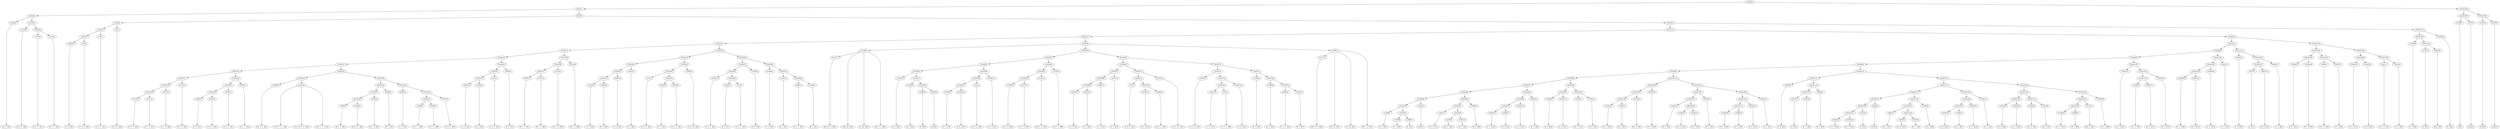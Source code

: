 digraph sample{
"L3561(0)"->"[D  F  G](0)"
"L1733(0)"->"[D  E  F  G](0)"
"L1733(1)"->"[D  E  F  G](1)"
"L1733(2)"->"[D  E  F  G](2)"
"L5222(4)"->"L1733(1)"
"L5222(4)"->"L1733(2)"
"L5222(3)"->"L1733(0)"
"L5222(3)"->"L5222(4)"
"L5222(2)"->"L3561(0)"
"L5222(2)"->"L5222(3)"
"L2544(0)"->"[C  E  G](0)"
"L31(0)"->"[C  D  E  G](0)"
"L5222(8)"->"L2544(0)"
"L5222(8)"->"L31(0)"
"L31(1)"->"[C  D  E  G](1)"
"L5222(7)"->"L5222(8)"
"L5222(7)"->"L31(1)"
"L31(2)"->"[C  D  E  G](2)"
"L5222(6)"->"L5222(7)"
"L5222(6)"->"L31(2)"
"L4731(0)"->"[D  F  G  B](0)"
"L4731(1)"->"[D  F  G  B](1)"
"L5222(19)"->"L4731(0)"
"L5222(19)"->"L4731(1)"
"L4731(2)"->"[D  F  G  B](2)"
"L5222(18)"->"L5222(19)"
"L5222(18)"->"L4731(2)"
"L4731(3)"->"[D  F  G  B](3)"
"L5222(17)"->"L5222(18)"
"L5222(17)"->"L4731(3)"
"L2544(1)"->"[C  E  G](1)"
"L2901(0)"->"[C  E  F  G](0)"
"L5222(22)"->"L2544(1)"
"L5222(22)"->"L2901(0)"
"L2901(1)"->"[C  E  F  G](1)"
"L5222(21)"->"L5222(22)"
"L5222(21)"->"L2901(1)"
"L2901(2)"->"[C  E  F  G](2)"
"L5222(20)"->"L5222(21)"
"L5222(20)"->"L2901(2)"
"L5222(16)"->"L5222(17)"
"L5222(16)"->"L5222(20)"
"L4365(0)"->"[Cis  E  G  A](0)"
"L1921(0)"->"[Cis  E  F  G  A](0)"
"L1921(0)"->"[Cis  Dis  E  G  A](0)"
"L1921(0)"->"[Cis  E  F  G  A](1)"
"L5222(24)"->"L4365(0)"
"L5222(24)"->"L1921(0)"
"L4398(0)"->"[D  E  F  A](0)"
"L2526(0)"->"[Cis  D  F  A](0)"
"L5222(28)"->"L4398(0)"
"L5222(28)"->"L2526(0)"
"L4537(0)"->"[D  F  A  B](0)"
"L5222(27)"->"L5222(28)"
"L5222(27)"->"L4537(0)"
"L4388(0)"->"[D  F  A](0)"
"L5222(26)"->"L5222(27)"
"L5222(26)"->"L4388(0)"
"L2544(2)"->"[C  E  G](2)"
"L4660(0)"->"[C  E  G  B](0)"
"L4760(0)"->"[E  F  G  B](0)"
"L5222(31)"->"L4660(0)"
"L5222(31)"->"L4760(0)"
"L4731(4)"->"[D  F  G  B](4)"
"L5222(30)"->"L5222(31)"
"L5222(30)"->"L4731(4)"
"L5222(29)"->"L2544(2)"
"L5222(29)"->"L5222(30)"
"L5222(25)"->"L5222(26)"
"L5222(25)"->"L5222(29)"
"L5222(23)"->"L5222(24)"
"L5222(23)"->"L5222(25)"
"L5222(15)"->"L5222(16)"
"L5222(15)"->"L5222(23)"
"L2544(3)"->"[C  E  G](3)"
"L2544(4)"->"[C  E  G](4)"
"L5222(34)"->"L2544(3)"
"L5222(34)"->"L2544(4)"
"L31(3)"->"[C  D  E  G](3)"
"L5222(33)"->"L5222(34)"
"L5222(33)"->"L31(3)"
"L2544(5)"->"[C  E  G](5)"
"L5222(32)"->"L5222(33)"
"L5222(32)"->"L2544(5)"
"L5222(14)"->"L5222(15)"
"L5222(14)"->"L5222(32)"
"L4760(1)"->"[E  F  G  B](1)"
"L4731(5)"->"[D  F  G  B](5)"
"L5222(37)"->"L4760(1)"
"L5222(37)"->"L4731(5)"
"L5116(0)"->"[Cis  F  G  B](0)"
"L5222(36)"->"L5222(37)"
"L5222(36)"->"L5116(0)"
"L4731(6)"->"[D  F  G  B](6)"
"L5222(35)"->"L5222(36)"
"L5222(35)"->"L4731(6)"
"L5222(13)"->"L5222(14)"
"L5222(13)"->"L5222(35)"
"L4130(0)"->"[C  F  G](0)"
"L3811(0)"->"[F  G  B](0)"
"L5222(42)"->"L4130(0)"
"L5222(42)"->"L3811(0)"
"L4667(0)"->"[F  G  A](0)"
"L5222(41)"->"L5222(42)"
"L5222(41)"->"L4667(0)"
"L3811(1)"->"[F  G  B](1)"
"L5222(40)"->"L5222(41)"
"L5222(40)"->"L3811(1)"
"L31(4)"->"[C  D  E  G](4)"
"L2544(6)"->"[C  E  G](6)"
"L2238(0)"->"[C  E  G  A](0)"
"L5222(45)"->"L2544(6)"
"L5222(45)"->"L2238(0)"
"L5222(44)"->"L31(4)"
"L5222(44)"->"L5222(45)"
"L2782(0)"->"[C  E  Fis  G](0)"
"L5222(43)"->"L5222(44)"
"L5222(43)"->"L2782(0)"
"L5222(39)"->"L5222(40)"
"L5222(39)"->"L5222(43)"
"L2238(1)"->"[C  E  G  A](1)"
"L2544(7)"->"[C  E  G](7)"
"L31(5)"->"[C  D  E  G](5)"
"L5222(49)"->"L2544(7)"
"L5222(49)"->"L31(5)"
"L5222(48)"->"L2238(1)"
"L5222(48)"->"L5222(49)"
"L2544(8)"->"[C  E  G](8)"
"L5222(47)"->"L5222(48)"
"L5222(47)"->"L2544(8)"
"L1300(0)"->"[E  G  B](0)"
"L1300(1)"->"[E  G  B](1)"
"L4660(1)"->"[C  E  G  B](1)"
"L1300(2)"->"[E  G  B](2)"
"L5222(52)"->"L4660(1)"
"L5222(52)"->"L1300(2)"
"L5222(51)"->"L1300(1)"
"L5222(51)"->"L5222(52)"
"L5222(50)"->"L1300(0)"
"L5222(50)"->"L5222(51)"
"L5222(46)"->"L5222(47)"
"L5222(46)"->"L5222(50)"
"L5222(38)"->"L5222(39)"
"L5222(38)"->"L5222(46)"
"L5222(12)"->"L5222(13)"
"L5222(12)"->"L5222(38)"
"L5131(0)"->"[Dis  Fis  A  B](0)"
"L5148(0)"->"[Dis  Ais  B](0)"
"L5148(0)"->"[C  Dis  B](0)"
"L5148(0)"->"L5131(0)"
"L5148(0)"->"[Fis  G  A  B](0)"
"L1300(3)"->"[E  G  B](3)"
"L1300(4)"->"[E  G  B](4)"
"L3099(0)"->"[E  G](0)"
"L2185(0)"->"[rest](0)"
"L5222(58)"->"L3099(0)"
"L5222(58)"->"L2185(0)"
"L5222(57)"->"L1300(4)"
"L5222(57)"->"L5222(58)"
"L5222(56)"->"L1300(3)"
"L5222(56)"->"L5222(57)"
"L2544(9)"->"[C  E  G](9)"
"L2544(10)"->"[C  E  G](10)"
"L5222(61)"->"L2544(9)"
"L5222(61)"->"L2544(10)"
"L31(6)"->"[C  D  E  G](6)"
"L5222(60)"->"L5222(61)"
"L5222(60)"->"L31(6)"
"L2544(11)"->"[C  E  G](11)"
"L5222(59)"->"L5222(60)"
"L5222(59)"->"L2544(11)"
"L5222(55)"->"L5222(56)"
"L5222(55)"->"L5222(59)"
"L4760(2)"->"[E  F  G  B](2)"
"L4731(7)"->"[D  F  G  B](7)"
"L5222(64)"->"L4760(2)"
"L5222(64)"->"L4731(7)"
"L5116(1)"->"[Cis  F  G  B](1)"
"L5222(63)"->"L5222(64)"
"L5222(63)"->"L5116(1)"
"L4731(8)"->"[D  F  G  B](8)"
"L5222(62)"->"L5222(63)"
"L5222(62)"->"L4731(8)"
"L5222(54)"->"L5222(55)"
"L5222(54)"->"L5222(62)"
"L4130(1)"->"[C  F  G](1)"
"L3811(2)"->"[F  G  B](2)"
"L5222(69)"->"L4130(1)"
"L5222(69)"->"L3811(2)"
"L4667(1)"->"[F  G  A](1)"
"L5222(68)"->"L5222(69)"
"L5222(68)"->"L4667(1)"
"L3811(3)"->"[F  G  B](3)"
"L5222(67)"->"L5222(68)"
"L5222(67)"->"L3811(3)"
"L31(7)"->"[C  D  E  G](7)"
"L2544(12)"->"[C  E  G](12)"
"L2238(2)"->"[C  E  G  A](2)"
"L5222(72)"->"L2544(12)"
"L5222(72)"->"L2238(2)"
"L5222(71)"->"L31(7)"
"L5222(71)"->"L5222(72)"
"L2782(1)"->"[C  E  Fis  G](1)"
"L5222(70)"->"L5222(71)"
"L5222(70)"->"L2782(1)"
"L5222(66)"->"L5222(67)"
"L5222(66)"->"L5222(70)"
"L2238(3)"->"[C  E  G  A](3)"
"L2544(13)"->"[C  E  G](13)"
"L31(8)"->"[C  D  E  G](8)"
"L5222(76)"->"L2544(13)"
"L5222(76)"->"L31(8)"
"L2544(14)"->"[C  E  G](14)"
"L5222(75)"->"L5222(76)"
"L5222(75)"->"L2544(14)"
"L5222(74)"->"L2238(3)"
"L5222(74)"->"L5222(75)"
"L1300(5)"->"[E  G  B](5)"
"L1300(6)"->"[E  G  B](6)"
"L4660(2)"->"[C  E  G  B](2)"
"L1300(7)"->"[E  G  B](7)"
"L5222(79)"->"L4660(2)"
"L5222(79)"->"L1300(7)"
"L5222(78)"->"L1300(6)"
"L5222(78)"->"L5222(79)"
"L5222(77)"->"L1300(5)"
"L5222(77)"->"L5222(78)"
"L5222(73)"->"L5222(74)"
"L5222(73)"->"L5222(77)"
"L5222(65)"->"L5222(66)"
"L5222(65)"->"L5222(73)"
"L5222(53)"->"L5222(54)"
"L5222(53)"->"L5222(65)"
"L5131(1)"->"[Dis  Fis  A  B](1)"
"L5148(1)"->"[Dis  Ais  B](1)"
"L5148(1)"->"[C  Dis  B](1)"
"L5148(1)"->"L5131(1)"
"L5148(1)"->"[Fis  G  A  B](1)"
"L4572(0)"->"L5148(0)"
"L4572(0)"->"L5222(53)"
"L4572(0)"->"L5148(1)"
"L5222(11)"->"L5222(12)"
"L5222(11)"->"L4572(0)"
"L1300(8)"->"[E  G  B](8)"
"L1300(9)"->"[E  G  B](9)"
"L3099(1)"->"[E  G](1)"
"L5222(91)"->"L1300(9)"
"L5222(91)"->"L3099(1)"
"L5222(90)"->"L1300(8)"
"L5222(90)"->"L5222(91)"
"L2185(1)"->"[rest](1)"
"L5222(89)"->"L5222(90)"
"L5222(89)"->"L2185(1)"
"L3561(1)"->"[D  F  G](1)"
"L3258(0)"->"[Cis  E  G](0)"
"L3561(2)"->"[D  F  G](2)"
"L5222(94)"->"L3258(0)"
"L5222(94)"->"L3561(2)"
"L5222(93)"->"L3561(1)"
"L5222(93)"->"L5222(94)"
"L1895(0)"->"[D  G  B](0)"
"L5222(92)"->"L5222(93)"
"L5222(92)"->"L1895(0)"
"L5222(88)"->"L5222(89)"
"L5222(88)"->"L5222(92)"
"L2544(15)"->"[C  E  G](15)"
"L1895(1)"->"[D  G  B](1)"
"L5222(97)"->"L2544(15)"
"L5222(97)"->"L1895(1)"
"L2544(16)"->"[C  E  G](16)"
"L5222(96)"->"L5222(97)"
"L5222(96)"->"L2544(16)"
"L3081(0)"->"[C  G  A](0)"
"L5222(95)"->"L5222(96)"
"L5222(95)"->"L3081(0)"
"L5222(87)"->"L5222(88)"
"L5222(87)"->"L5222(95)"
"L1895(2)"->"[D  G  B](2)"
"L2544(17)"->"[C  E  G](17)"
"L5222(99)"->"L1895(2)"
"L5222(99)"->"L2544(17)"
"L3258(1)"->"[Cis  E  G](1)"
"L3561(3)"->"[D  F  G](3)"
"L5222(100)"->"L3258(1)"
"L5222(100)"->"L3561(3)"
"L5222(98)"->"L5222(99)"
"L5222(98)"->"L5222(100)"
"L5222(86)"->"L5222(87)"
"L5222(86)"->"L5222(98)"
"L2544(18)"->"[C  E  G](18)"
"L1895(3)"->"[D  G  B](3)"
"L5222(104)"->"L2544(18)"
"L5222(104)"->"L1895(3)"
"L2772(0)"->"[Dis  G  B](0)"
"L5222(103)"->"L5222(104)"
"L5222(103)"->"L2772(0)"
"L2544(19)"->"[C  E  G](19)"
"L5222(102)"->"L5222(103)"
"L5222(102)"->"L2544(19)"
"L3561(4)"->"[D  F  G](4)"
"L3258(2)"->"[Cis  E  G](2)"
"L3561(5)"->"[D  F  G](5)"
"L5222(108)"->"L3258(2)"
"L5222(108)"->"L3561(5)"
"L5222(107)"->"L3561(4)"
"L5222(107)"->"L5222(108)"
"L1895(4)"->"[D  G  B](4)"
"L5222(106)"->"L5222(107)"
"L5222(106)"->"L1895(4)"
"L2544(20)"->"[C  E  G](20)"
"L1895(5)"->"[D  G  B](5)"
"L5222(111)"->"L2544(20)"
"L5222(111)"->"L1895(5)"
"L2544(21)"->"[C  E  G](21)"
"L5222(110)"->"L5222(111)"
"L5222(110)"->"L2544(21)"
"L3081(1)"->"[C  G  A](1)"
"L5222(109)"->"L5222(110)"
"L5222(109)"->"L3081(1)"
"L5222(105)"->"L5222(106)"
"L5222(105)"->"L5222(109)"
"L5222(101)"->"L5222(102)"
"L5222(101)"->"L5222(105)"
"L5222(85)"->"L5222(86)"
"L5222(85)"->"L5222(101)"
"L2645(0)"->"[C  D  B](0)"
"L3917(0)"->"[D  E](0)"
"L3561(6)"->"[D  F  G](6)"
"L5222(115)"->"L3917(0)"
"L5222(115)"->"L3561(6)"
"L4862(0)"->"[G  A  B](0)"
"L5222(114)"->"L5222(115)"
"L5222(114)"->"L4862(0)"
"L5222(113)"->"L2645(0)"
"L5222(113)"->"L5222(114)"
"L2544(22)"->"[C  E  G](22)"
"L2544(23)"->"[C  E  G](23)"
"L5222(121)"->"L2544(22)"
"L5222(121)"->"L2544(23)"
"L3741(0)"->"[C  E](0)"
"L5222(120)"->"L5222(121)"
"L5222(120)"->"L3741(0)"
"L2185(2)"->"[rest](2)"
"L5222(119)"->"L5222(120)"
"L5222(119)"->"L2185(2)"
"L3561(7)"->"[D  F  G](7)"
"L3258(3)"->"[Cis  E  G](3)"
"L3561(8)"->"[D  F  G](8)"
"L5222(124)"->"L3258(3)"
"L5222(124)"->"L3561(8)"
"L5222(123)"->"L3561(7)"
"L5222(123)"->"L5222(124)"
"L1895(6)"->"[D  G  B](6)"
"L5222(122)"->"L5222(123)"
"L5222(122)"->"L1895(6)"
"L5222(118)"->"L5222(119)"
"L5222(118)"->"L5222(122)"
"L2544(24)"->"[C  E  G](24)"
"L1895(7)"->"[D  G  B](7)"
"L5222(127)"->"L2544(24)"
"L5222(127)"->"L1895(7)"
"L2544(25)"->"[C  E  G](25)"
"L5222(126)"->"L5222(127)"
"L5222(126)"->"L2544(25)"
"L3081(2)"->"[C  G  A](2)"
"L5222(125)"->"L5222(126)"
"L5222(125)"->"L3081(2)"
"L5222(117)"->"L5222(118)"
"L5222(117)"->"L5222(125)"
"L1895(8)"->"[D  G  B](8)"
"L2544(26)"->"[C  E  G](26)"
"L5222(130)"->"L1895(8)"
"L5222(130)"->"L2544(26)"
"L3258(4)"->"[Cis  E  G](4)"
"L3561(9)"->"[D  F  G](9)"
"L5222(131)"->"L3258(4)"
"L5222(131)"->"L3561(9)"
"L5222(129)"->"L5222(130)"
"L5222(129)"->"L5222(131)"
"L2544(27)"->"[C  E  G](27)"
"L1895(9)"->"[D  G  B](9)"
"L5222(134)"->"L2544(27)"
"L5222(134)"->"L1895(9)"
"L2772(1)"->"[Dis  G  B](1)"
"L5222(133)"->"L5222(134)"
"L5222(133)"->"L2772(1)"
"L2544(28)"->"[C  E  G](28)"
"L5222(132)"->"L5222(133)"
"L5222(132)"->"L2544(28)"
"L5222(128)"->"L5222(129)"
"L5222(128)"->"L5222(132)"
"L5222(116)"->"L5222(117)"
"L5222(116)"->"L5222(128)"
"L5222(112)"->"L5222(113)"
"L5222(112)"->"L5222(116)"
"L5222(84)"->"L5222(85)"
"L5222(84)"->"L5222(112)"
"L3561(10)"->"[D  F  G](10)"
"L3258(5)"->"[Cis  E  G](5)"
"L3561(11)"->"[D  F  G](11)"
"L5222(137)"->"L3258(5)"
"L5222(137)"->"L3561(11)"
"L1895(10)"->"[D  G  B](10)"
"L5222(136)"->"L5222(137)"
"L5222(136)"->"L1895(10)"
"L5222(135)"->"L3561(10)"
"L5222(135)"->"L5222(136)"
"L5222(83)"->"L5222(84)"
"L5222(83)"->"L5222(135)"
"L2544(29)"->"[C  E  G](29)"
"L1895(11)"->"[D  G  B](11)"
"L5222(140)"->"L2544(29)"
"L5222(140)"->"L1895(11)"
"L2544(30)"->"[C  E  G](30)"
"L5222(139)"->"L5222(140)"
"L5222(139)"->"L2544(30)"
"L3081(3)"->"[C  G  A](3)"
"L5222(138)"->"L5222(139)"
"L5222(138)"->"L3081(3)"
"L5222(82)"->"L5222(83)"
"L5222(82)"->"L5222(138)"
"L2645(1)"->"[C  D  B](1)"
"L3917(1)"->"[D  E](1)"
"L3561(12)"->"[D  F  G](12)"
"L5222(143)"->"L3917(1)"
"L5222(143)"->"L3561(12)"
"L4862(1)"->"[G  A  B](1)"
"L5222(142)"->"L5222(143)"
"L5222(142)"->"L4862(1)"
"L5222(141)"->"L2645(1)"
"L5222(141)"->"L5222(142)"
"L5222(81)"->"L5222(82)"
"L5222(81)"->"L5222(141)"
"L2544(31)"->"[C  E  G](31)"
"L2544(32)"->"[C  E  G](32)"
"L5222(146)"->"L2544(31)"
"L5222(146)"->"L2544(32)"
"L3061(0)"->"[D  F  G  A](0)"
"L3811(4)"->"[F  G  B](4)"
"L5222(147)"->"L3061(0)"
"L5222(147)"->"L3811(4)"
"L5222(145)"->"L5222(146)"
"L5222(145)"->"L5222(147)"
"L2544(33)"->"[C  E  G](33)"
"L2544(34)"->"[C  E  G](34)"
"L5222(149)"->"L2544(33)"
"L5222(149)"->"L2544(34)"
"L3061(1)"->"[D  F  G  A](1)"
"L3811(5)"->"[F  G  B](5)"
"L5222(150)"->"L3061(1)"
"L5222(150)"->"L3811(5)"
"L5222(148)"->"L5222(149)"
"L5222(148)"->"L5222(150)"
"L5222(144)"->"L5222(145)"
"L5222(144)"->"L5222(148)"
"L5222(80)"->"L5222(81)"
"L5222(80)"->"L5222(144)"
"L5222(10)"->"L5222(11)"
"L5222(10)"->"L5222(80)"
"L3259(0)"->"[C  E  B](0)"
"L3741(1)"->"[C  E](1)"
"L4940(0)"->"[Dis  G](0)"
"L5222(153)"->"L3741(1)"
"L5222(153)"->"L4940(0)"
"L5222(152)"->"L3259(0)"
"L5222(152)"->"L5222(153)"
"L3099(2)"->"[E  G](2)"
"L5222(151)"->"L5222(152)"
"L5222(151)"->"L3099(2)"
"L5222(9)"->"L5222(10)"
"L5222(9)"->"L5222(151)"
"L5222(5)"->"L5222(6)"
"L5222(5)"->"L5222(9)"
"L5222(1)"->"L5222(2)"
"L5222(1)"->"L5222(5)"
"L1796(0)"->"[C](0)"
"L2185(3)"->"[rest](3)"
"L5222(155)"->"L1796(0)"
"L5222(155)"->"L2185(3)"
"L2185(4)"->"[rest](4)"
"L2185(5)"->"[rest](5)"
"L5222(156)"->"L2185(4)"
"L5222(156)"->"L2185(5)"
"L5222(154)"->"L5222(155)"
"L5222(154)"->"L5222(156)"
"L5222(0)"->"L5222(1)"
"L5222(0)"->"L5222(154)"
{rank = min; "L5222(0)"}
{rank = same; "L5222(1)"; "L5222(154)";}
{rank = same; "L5222(2)"; "L5222(5)"; "L5222(155)"; "L5222(156)";}
{rank = same; "L3561(0)"; "L5222(3)"; "L5222(6)"; "L5222(9)"; "L1796(0)"; "L2185(3)"; "L2185(4)"; "L2185(5)";}
{rank = same; "L1733(0)"; "L5222(4)"; "L5222(7)"; "L31(2)"; "L5222(10)"; "L5222(151)";}
{rank = same; "L1733(1)"; "L1733(2)"; "L5222(8)"; "L31(1)"; "L5222(11)"; "L5222(80)"; "L5222(152)"; "L3099(2)";}
{rank = same; "L2544(0)"; "L31(0)"; "L5222(12)"; "L4572(0)"; "L5222(81)"; "L5222(144)"; "L3259(0)"; "L5222(153)";}
{rank = same; "L5222(13)"; "L5222(38)"; "L5148(0)"; "L5222(53)"; "L5148(1)"; "L5222(82)"; "L5222(141)"; "L5222(145)"; "L5222(148)"; "L3741(1)"; "L4940(0)";}
{rank = same; "L5222(14)"; "L5222(35)"; "L5222(39)"; "L5222(46)"; "L5131(0)"; "L5222(54)"; "L5222(65)"; "L5131(1)"; "L5222(83)"; "L5222(138)"; "L2645(1)"; "L5222(142)"; "L5222(146)"; "L5222(147)"; "L5222(149)"; "L5222(150)";}
{rank = same; "L5222(15)"; "L5222(32)"; "L5222(36)"; "L4731(6)"; "L5222(40)"; "L5222(43)"; "L5222(47)"; "L5222(50)"; "L5222(55)"; "L5222(62)"; "L5222(66)"; "L5222(73)"; "L5222(84)"; "L5222(135)"; "L5222(139)"; "L3081(3)"; "L5222(143)"; "L4862(1)"; "L2544(31)"; "L2544(32)"; "L3061(0)"; "L3811(4)"; "L2544(33)"; "L2544(34)"; "L3061(1)"; "L3811(5)";}
{rank = same; "L5222(16)"; "L5222(23)"; "L5222(33)"; "L2544(5)"; "L5222(37)"; "L5116(0)"; "L5222(41)"; "L3811(1)"; "L5222(44)"; "L2782(0)"; "L5222(48)"; "L2544(8)"; "L1300(0)"; "L5222(51)"; "L5222(56)"; "L5222(59)"; "L5222(63)"; "L4731(8)"; "L5222(67)"; "L5222(70)"; "L5222(74)"; "L5222(77)"; "L5222(85)"; "L5222(112)"; "L3561(10)"; "L5222(136)"; "L5222(140)"; "L2544(30)"; "L3917(1)"; "L3561(12)";}
{rank = same; "L5222(17)"; "L5222(20)"; "L5222(24)"; "L5222(25)"; "L5222(34)"; "L31(3)"; "L4760(1)"; "L4731(5)"; "L5222(42)"; "L4667(0)"; "L31(4)"; "L5222(45)"; "L2238(1)"; "L5222(49)"; "L1300(1)"; "L5222(52)"; "L1300(3)"; "L5222(57)"; "L5222(60)"; "L2544(11)"; "L5222(64)"; "L5116(1)"; "L5222(68)"; "L3811(3)"; "L5222(71)"; "L2782(1)"; "L2238(3)"; "L5222(75)"; "L1300(5)"; "L5222(78)"; "L5222(86)"; "L5222(101)"; "L5222(113)"; "L5222(116)"; "L5222(137)"; "L1895(10)"; "L2544(29)"; "L1895(11)";}
{rank = same; "L5222(18)"; "L4731(3)"; "L5222(21)"; "L2901(2)"; "L4365(0)"; "L1921(0)"; "L5222(26)"; "L5222(29)"; "L2544(3)"; "L2544(4)"; "L4130(0)"; "L3811(0)"; "L2544(6)"; "L2238(0)"; "L2544(7)"; "L31(5)"; "L4660(1)"; "L1300(2)"; "L1300(4)"; "L5222(58)"; "L5222(61)"; "L31(6)"; "L4760(2)"; "L4731(7)"; "L5222(69)"; "L4667(1)"; "L31(7)"; "L5222(72)"; "L5222(76)"; "L2544(14)"; "L1300(6)"; "L5222(79)"; "L5222(87)"; "L5222(98)"; "L5222(102)"; "L5222(105)"; "L2645(0)"; "L5222(114)"; "L5222(117)"; "L5222(128)"; "L3258(5)"; "L3561(11)";}
{rank = same; "L5222(19)"; "L4731(2)"; "L5222(22)"; "L2901(1)"; "L5222(27)"; "L4388(0)"; "L2544(2)"; "L5222(30)"; "L3099(0)"; "L2185(0)"; "L2544(9)"; "L2544(10)"; "L4130(1)"; "L3811(2)"; "L2544(12)"; "L2238(2)"; "L2544(13)"; "L31(8)"; "L4660(2)"; "L1300(7)"; "L5222(88)"; "L5222(95)"; "L5222(99)"; "L5222(100)"; "L5222(103)"; "L2544(19)"; "L5222(106)"; "L5222(109)"; "L5222(115)"; "L4862(0)"; "L5222(118)"; "L5222(125)"; "L5222(129)"; "L5222(132)";}
{rank = same; "L4731(0)"; "L4731(1)"; "L2544(1)"; "L2901(0)"; "L5222(28)"; "L4537(0)"; "L5222(31)"; "L4731(4)"; "L5222(89)"; "L5222(92)"; "L5222(96)"; "L3081(0)"; "L1895(2)"; "L2544(17)"; "L3258(1)"; "L3561(3)"; "L5222(104)"; "L2772(0)"; "L5222(107)"; "L1895(4)"; "L5222(110)"; "L3081(1)"; "L3917(0)"; "L3561(6)"; "L5222(119)"; "L5222(122)"; "L5222(126)"; "L3081(2)"; "L5222(130)"; "L5222(131)"; "L5222(133)"; "L2544(28)";}
{rank = same; "L4398(0)"; "L2526(0)"; "L4660(0)"; "L4760(0)"; "L5222(90)"; "L2185(1)"; "L5222(93)"; "L1895(0)"; "L5222(97)"; "L2544(16)"; "L2544(18)"; "L1895(3)"; "L3561(4)"; "L5222(108)"; "L5222(111)"; "L2544(21)"; "L5222(120)"; "L2185(2)"; "L5222(123)"; "L1895(6)"; "L5222(127)"; "L2544(25)"; "L1895(8)"; "L2544(26)"; "L3258(4)"; "L3561(9)"; "L5222(134)"; "L2772(1)";}
{rank = same; "L1300(8)"; "L5222(91)"; "L3561(1)"; "L5222(94)"; "L2544(15)"; "L1895(1)"; "L3258(2)"; "L3561(5)"; "L2544(20)"; "L1895(5)"; "L5222(121)"; "L3741(0)"; "L3561(7)"; "L5222(124)"; "L2544(24)"; "L1895(7)"; "L2544(27)"; "L1895(9)";}
{rank = same; "L1300(9)"; "L3099(1)"; "L3258(0)"; "L3561(2)"; "L2544(22)"; "L2544(23)"; "L3258(3)"; "L3561(8)";}
{rank = max; "[C  D  B](0)"; "[C  D  B](1)"; "[C  D  E  G](0)"; "[C  D  E  G](1)"; "[C  D  E  G](2)"; "[C  D  E  G](3)"; "[C  D  E  G](4)"; "[C  D  E  G](5)"; "[C  D  E  G](6)"; "[C  D  E  G](7)"; "[C  D  E  G](8)"; "[C  Dis  B](0)"; "[C  Dis  B](1)"; "[C  E  B](0)"; "[C  E  F  G](0)"; "[C  E  F  G](1)"; "[C  E  F  G](2)"; "[C  E  Fis  G](0)"; "[C  E  Fis  G](1)"; "[C  E  G  A](0)"; "[C  E  G  A](1)"; "[C  E  G  A](2)"; "[C  E  G  A](3)"; "[C  E  G  B](0)"; "[C  E  G  B](1)"; "[C  E  G  B](2)"; "[C  E  G](0)"; "[C  E  G](1)"; "[C  E  G](10)"; "[C  E  G](11)"; "[C  E  G](12)"; "[C  E  G](13)"; "[C  E  G](14)"; "[C  E  G](15)"; "[C  E  G](16)"; "[C  E  G](17)"; "[C  E  G](18)"; "[C  E  G](19)"; "[C  E  G](2)"; "[C  E  G](20)"; "[C  E  G](21)"; "[C  E  G](22)"; "[C  E  G](23)"; "[C  E  G](24)"; "[C  E  G](25)"; "[C  E  G](26)"; "[C  E  G](27)"; "[C  E  G](28)"; "[C  E  G](29)"; "[C  E  G](3)"; "[C  E  G](30)"; "[C  E  G](31)"; "[C  E  G](32)"; "[C  E  G](33)"; "[C  E  G](34)"; "[C  E  G](4)"; "[C  E  G](5)"; "[C  E  G](6)"; "[C  E  G](7)"; "[C  E  G](8)"; "[C  E  G](9)"; "[C  E](0)"; "[C  E](1)"; "[C  F  G](0)"; "[C  F  G](1)"; "[C  G  A](0)"; "[C  G  A](1)"; "[C  G  A](2)"; "[C  G  A](3)"; "[C](0)"; "[Cis  D  F  A](0)"; "[Cis  Dis  E  G  A](0)"; "[Cis  E  F  G  A](0)"; "[Cis  E  F  G  A](1)"; "[Cis  E  G  A](0)"; "[Cis  E  G](0)"; "[Cis  E  G](1)"; "[Cis  E  G](2)"; "[Cis  E  G](3)"; "[Cis  E  G](4)"; "[Cis  E  G](5)"; "[Cis  F  G  B](0)"; "[Cis  F  G  B](1)"; "[D  E  F  A](0)"; "[D  E  F  G](0)"; "[D  E  F  G](1)"; "[D  E  F  G](2)"; "[D  E](0)"; "[D  E](1)"; "[D  F  A  B](0)"; "[D  F  A](0)"; "[D  F  G  A](0)"; "[D  F  G  A](1)"; "[D  F  G  B](0)"; "[D  F  G  B](1)"; "[D  F  G  B](2)"; "[D  F  G  B](3)"; "[D  F  G  B](4)"; "[D  F  G  B](5)"; "[D  F  G  B](6)"; "[D  F  G  B](7)"; "[D  F  G  B](8)"; "[D  F  G](0)"; "[D  F  G](1)"; "[D  F  G](10)"; "[D  F  G](11)"; "[D  F  G](12)"; "[D  F  G](2)"; "[D  F  G](3)"; "[D  F  G](4)"; "[D  F  G](5)"; "[D  F  G](6)"; "[D  F  G](7)"; "[D  F  G](8)"; "[D  F  G](9)"; "[D  G  B](0)"; "[D  G  B](1)"; "[D  G  B](10)"; "[D  G  B](11)"; "[D  G  B](2)"; "[D  G  B](3)"; "[D  G  B](4)"; "[D  G  B](5)"; "[D  G  B](6)"; "[D  G  B](7)"; "[D  G  B](8)"; "[D  G  B](9)"; "[Dis  Ais  B](0)"; "[Dis  Ais  B](1)"; "[Dis  Fis  A  B](0)"; "[Dis  Fis  A  B](1)"; "[Dis  G  B](0)"; "[Dis  G  B](1)"; "[Dis  G](0)"; "[E  F  G  B](0)"; "[E  F  G  B](1)"; "[E  F  G  B](2)"; "[E  G  B](0)"; "[E  G  B](1)"; "[E  G  B](2)"; "[E  G  B](3)"; "[E  G  B](4)"; "[E  G  B](5)"; "[E  G  B](6)"; "[E  G  B](7)"; "[E  G  B](8)"; "[E  G  B](9)"; "[E  G](0)"; "[E  G](1)"; "[E  G](2)"; "[F  G  A](0)"; "[F  G  A](1)"; "[F  G  B](0)"; "[F  G  B](1)"; "[F  G  B](2)"; "[F  G  B](3)"; "[F  G  B](4)"; "[F  G  B](5)"; "[Fis  G  A  B](0)"; "[Fis  G  A  B](1)"; "[G  A  B](0)"; "[G  A  B](1)"; "[rest](0)"; "[rest](1)"; "[rest](2)"; "[rest](3)"; "[rest](4)"; "[rest](5)";}
}